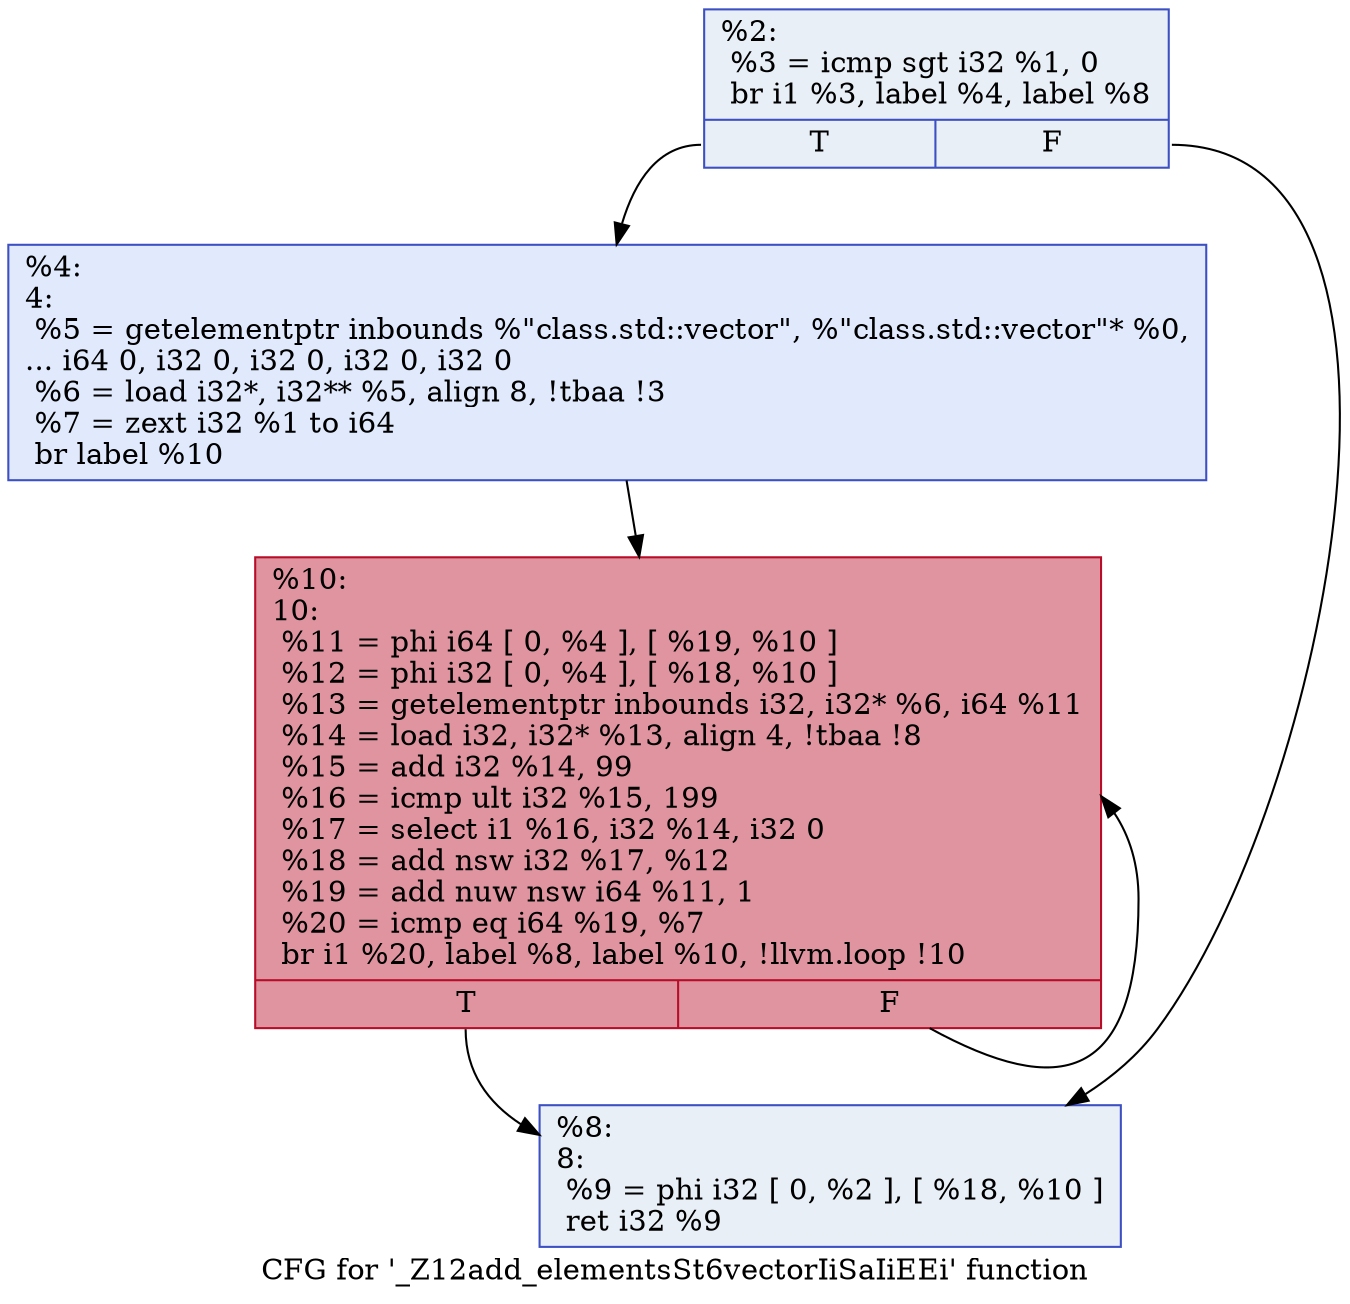 digraph "CFG for '_Z12add_elementsSt6vectorIiSaIiEEi' function" {
	label="CFG for '_Z12add_elementsSt6vectorIiSaIiEEi' function";

	Node0x563fac167ca0 [shape=record,color="#3d50c3ff", style=filled, fillcolor="#cedaeb70",label="{%2:\l  %3 = icmp sgt i32 %1, 0\l  br i1 %3, label %4, label %8\l|{<s0>T|<s1>F}}"];
	Node0x563fac167ca0:s0 -> Node0x563fac168400;
	Node0x563fac167ca0:s1 -> Node0x563fac168450;
	Node0x563fac168400 [shape=record,color="#3d50c3ff", style=filled, fillcolor="#b9d0f970",label="{%4:\l4:                                                \l  %5 = getelementptr inbounds %\"class.std::vector\", %\"class.std::vector\"* %0,\l... i64 0, i32 0, i32 0, i32 0, i32 0\l  %6 = load i32*, i32** %5, align 8, !tbaa !3\l  %7 = zext i32 %1 to i64\l  br label %10\l}"];
	Node0x563fac168400 -> Node0x563fac1692b0;
	Node0x563fac168450 [shape=record,color="#3d50c3ff", style=filled, fillcolor="#cedaeb70",label="{%8:\l8:                                                \l  %9 = phi i32 [ 0, %2 ], [ %18, %10 ]\l  ret i32 %9\l}"];
	Node0x563fac1692b0 [shape=record,color="#b70d28ff", style=filled, fillcolor="#b70d2870",label="{%10:\l10:                                               \l  %11 = phi i64 [ 0, %4 ], [ %19, %10 ]\l  %12 = phi i32 [ 0, %4 ], [ %18, %10 ]\l  %13 = getelementptr inbounds i32, i32* %6, i64 %11\l  %14 = load i32, i32* %13, align 4, !tbaa !8\l  %15 = add i32 %14, 99\l  %16 = icmp ult i32 %15, 199\l  %17 = select i1 %16, i32 %14, i32 0\l  %18 = add nsw i32 %17, %12\l  %19 = add nuw nsw i64 %11, 1\l  %20 = icmp eq i64 %19, %7\l  br i1 %20, label %8, label %10, !llvm.loop !10\l|{<s0>T|<s1>F}}"];
	Node0x563fac1692b0:s0 -> Node0x563fac168450;
	Node0x563fac1692b0:s1 -> Node0x563fac1692b0;
}
